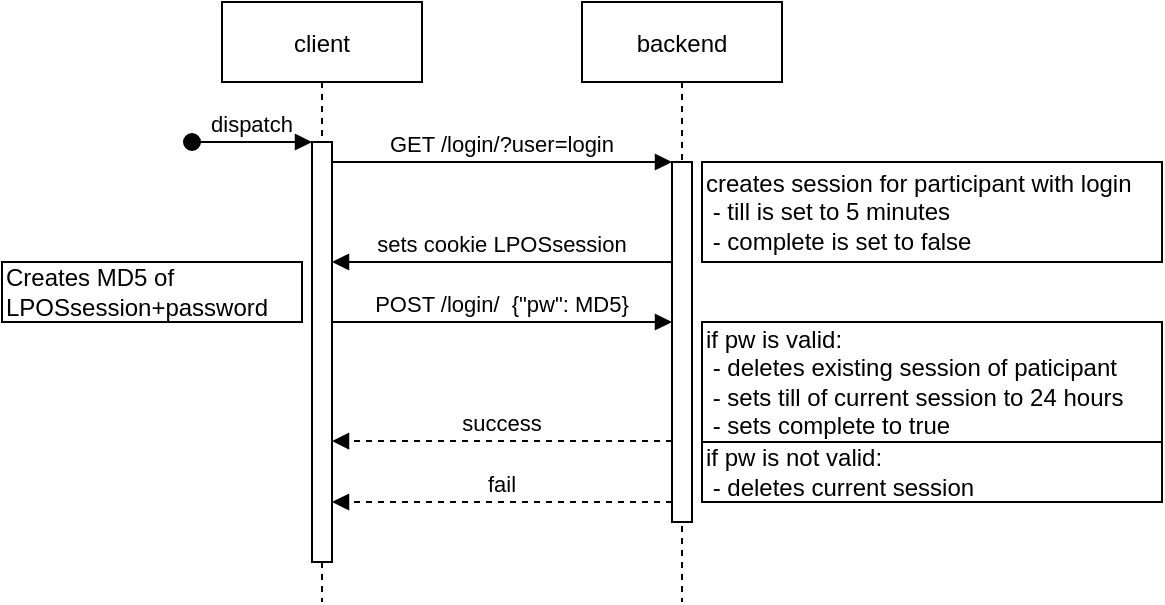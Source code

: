 <mxfile version="18.0.6" type="device"><diagram id="kgpKYQtTHZ0yAKxKKP6v" name="Page-1"><mxGraphModel dx="2062" dy="1167" grid="1" gridSize="10" guides="1" tooltips="1" connect="1" arrows="1" fold="1" page="1" pageScale="1" pageWidth="850" pageHeight="1100" math="0" shadow="0"><root><mxCell id="0"/><mxCell id="1" parent="0"/><mxCell id="3nuBFxr9cyL0pnOWT2aG-1" value="client" style="shape=umlLifeline;perimeter=lifelinePerimeter;container=1;collapsible=0;recursiveResize=0;rounded=0;shadow=0;strokeWidth=1;" parent="1" vertex="1"><mxGeometry x="120" y="80" width="100" height="300" as="geometry"/></mxCell><mxCell id="3nuBFxr9cyL0pnOWT2aG-2" value="" style="points=[];perimeter=orthogonalPerimeter;rounded=0;shadow=0;strokeWidth=1;" parent="3nuBFxr9cyL0pnOWT2aG-1" vertex="1"><mxGeometry x="45" y="70" width="10" height="210" as="geometry"/></mxCell><mxCell id="3nuBFxr9cyL0pnOWT2aG-3" value="dispatch" style="verticalAlign=bottom;startArrow=oval;endArrow=block;startSize=8;shadow=0;strokeWidth=1;" parent="3nuBFxr9cyL0pnOWT2aG-1" target="3nuBFxr9cyL0pnOWT2aG-2" edge="1"><mxGeometry relative="1" as="geometry"><mxPoint x="-15" y="70" as="sourcePoint"/></mxGeometry></mxCell><mxCell id="3nuBFxr9cyL0pnOWT2aG-5" value="backend" style="shape=umlLifeline;perimeter=lifelinePerimeter;container=1;collapsible=0;recursiveResize=0;rounded=0;shadow=0;strokeWidth=1;" parent="1" vertex="1"><mxGeometry x="300" y="80" width="100" height="300" as="geometry"/></mxCell><mxCell id="3nuBFxr9cyL0pnOWT2aG-6" value="" style="points=[];perimeter=orthogonalPerimeter;rounded=0;shadow=0;strokeWidth=1;" parent="3nuBFxr9cyL0pnOWT2aG-5" vertex="1"><mxGeometry x="45" y="80" width="10" height="180" as="geometry"/></mxCell><mxCell id="3nuBFxr9cyL0pnOWT2aG-8" value="GET /login/?user=login" style="verticalAlign=bottom;endArrow=block;entryX=0;entryY=0;shadow=0;strokeWidth=1;" parent="1" source="3nuBFxr9cyL0pnOWT2aG-2" target="3nuBFxr9cyL0pnOWT2aG-6" edge="1"><mxGeometry relative="1" as="geometry"><mxPoint x="275" y="160" as="sourcePoint"/></mxGeometry></mxCell><mxCell id="3nuBFxr9cyL0pnOWT2aG-9" value="sets cookie LPOSsession" style="verticalAlign=bottom;endArrow=block;shadow=0;strokeWidth=1;" parent="1" source="3nuBFxr9cyL0pnOWT2aG-6" target="3nuBFxr9cyL0pnOWT2aG-2" edge="1"><mxGeometry relative="1" as="geometry"><mxPoint x="340" y="200" as="sourcePoint"/><mxPoint x="180" y="210" as="targetPoint"/><Array as="points"><mxPoint x="280" y="210"/></Array></mxGeometry></mxCell><mxCell id="jsbS36TXrQa4jQ_E_NbG-1" value="creates session for participant with login&lt;br&gt;&amp;nbsp;- till is set to 5 minutes&lt;br&gt;&amp;nbsp;- complete is set to false" style="rounded=0;whiteSpace=wrap;html=1;align=left;autosize=1;" parent="1" vertex="1"><mxGeometry x="360" y="160" width="230" height="50" as="geometry"/></mxCell><mxCell id="jsbS36TXrQa4jQ_E_NbG-2" value="Creates MD5 of&lt;br&gt;LPOSsession+password" style="rounded=0;whiteSpace=wrap;html=1;align=left;autosize=1;" parent="1" vertex="1"><mxGeometry x="10" y="210" width="150" height="30" as="geometry"/></mxCell><mxCell id="jsbS36TXrQa4jQ_E_NbG-5" value="POST /login/  {&quot;pw&quot;: MD5}" style="verticalAlign=bottom;endArrow=block;entryX=0;entryY=0;shadow=0;strokeWidth=1;" parent="1" edge="1"><mxGeometry relative="1" as="geometry"><mxPoint x="175" y="240.0" as="sourcePoint"/><mxPoint x="345" y="240.0" as="targetPoint"/></mxGeometry></mxCell><mxCell id="jsbS36TXrQa4jQ_E_NbG-6" value="if pw is valid:&lt;br&gt;&amp;nbsp;- deletes existing session of paticipant&lt;br&gt;&amp;nbsp;- sets till of current session to 24 hours&lt;br&gt;&amp;nbsp;- sets complete to true" style="rounded=0;whiteSpace=wrap;html=1;align=left;autosize=0;" parent="1" vertex="1"><mxGeometry x="360" y="240" width="230" height="60" as="geometry"/></mxCell><mxCell id="jsbS36TXrQa4jQ_E_NbG-7" value="success" style="verticalAlign=bottom;endArrow=block;shadow=0;strokeWidth=1;dashed=1;" parent="1" edge="1"><mxGeometry relative="1" as="geometry"><mxPoint x="345" y="299.52" as="sourcePoint"/><mxPoint x="175" y="299.52" as="targetPoint"/><Array as="points"><mxPoint x="280" y="299.52"/></Array></mxGeometry></mxCell><mxCell id="jsbS36TXrQa4jQ_E_NbG-8" value="if pw is not valid:&lt;br&gt;&amp;nbsp;- deletes current session" style="rounded=0;whiteSpace=wrap;html=1;align=left;autosize=0;" parent="1" vertex="1"><mxGeometry x="360" y="300" width="230" height="30" as="geometry"/></mxCell><mxCell id="jsbS36TXrQa4jQ_E_NbG-9" value="fail" style="verticalAlign=bottom;endArrow=block;shadow=0;strokeWidth=1;dashed=1;" parent="1" edge="1"><mxGeometry relative="1" as="geometry"><mxPoint x="345" y="330" as="sourcePoint"/><mxPoint x="175" y="330" as="targetPoint"/><Array as="points"><mxPoint x="280" y="330"/></Array></mxGeometry></mxCell></root></mxGraphModel></diagram></mxfile>

